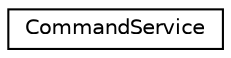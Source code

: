 digraph "Graphical Class Hierarchy"
{
  edge [fontname="Helvetica",fontsize="10",labelfontname="Helvetica",labelfontsize="10"];
  node [fontname="Helvetica",fontsize="10",shape=record];
  rankdir="LR";
  Node0 [label="CommandService",height=0.2,width=0.4,color="black", fillcolor="white", style="filled",URL="$class_command_service.html",tooltip="Command service. It execute proper action for commnads. "];
}
